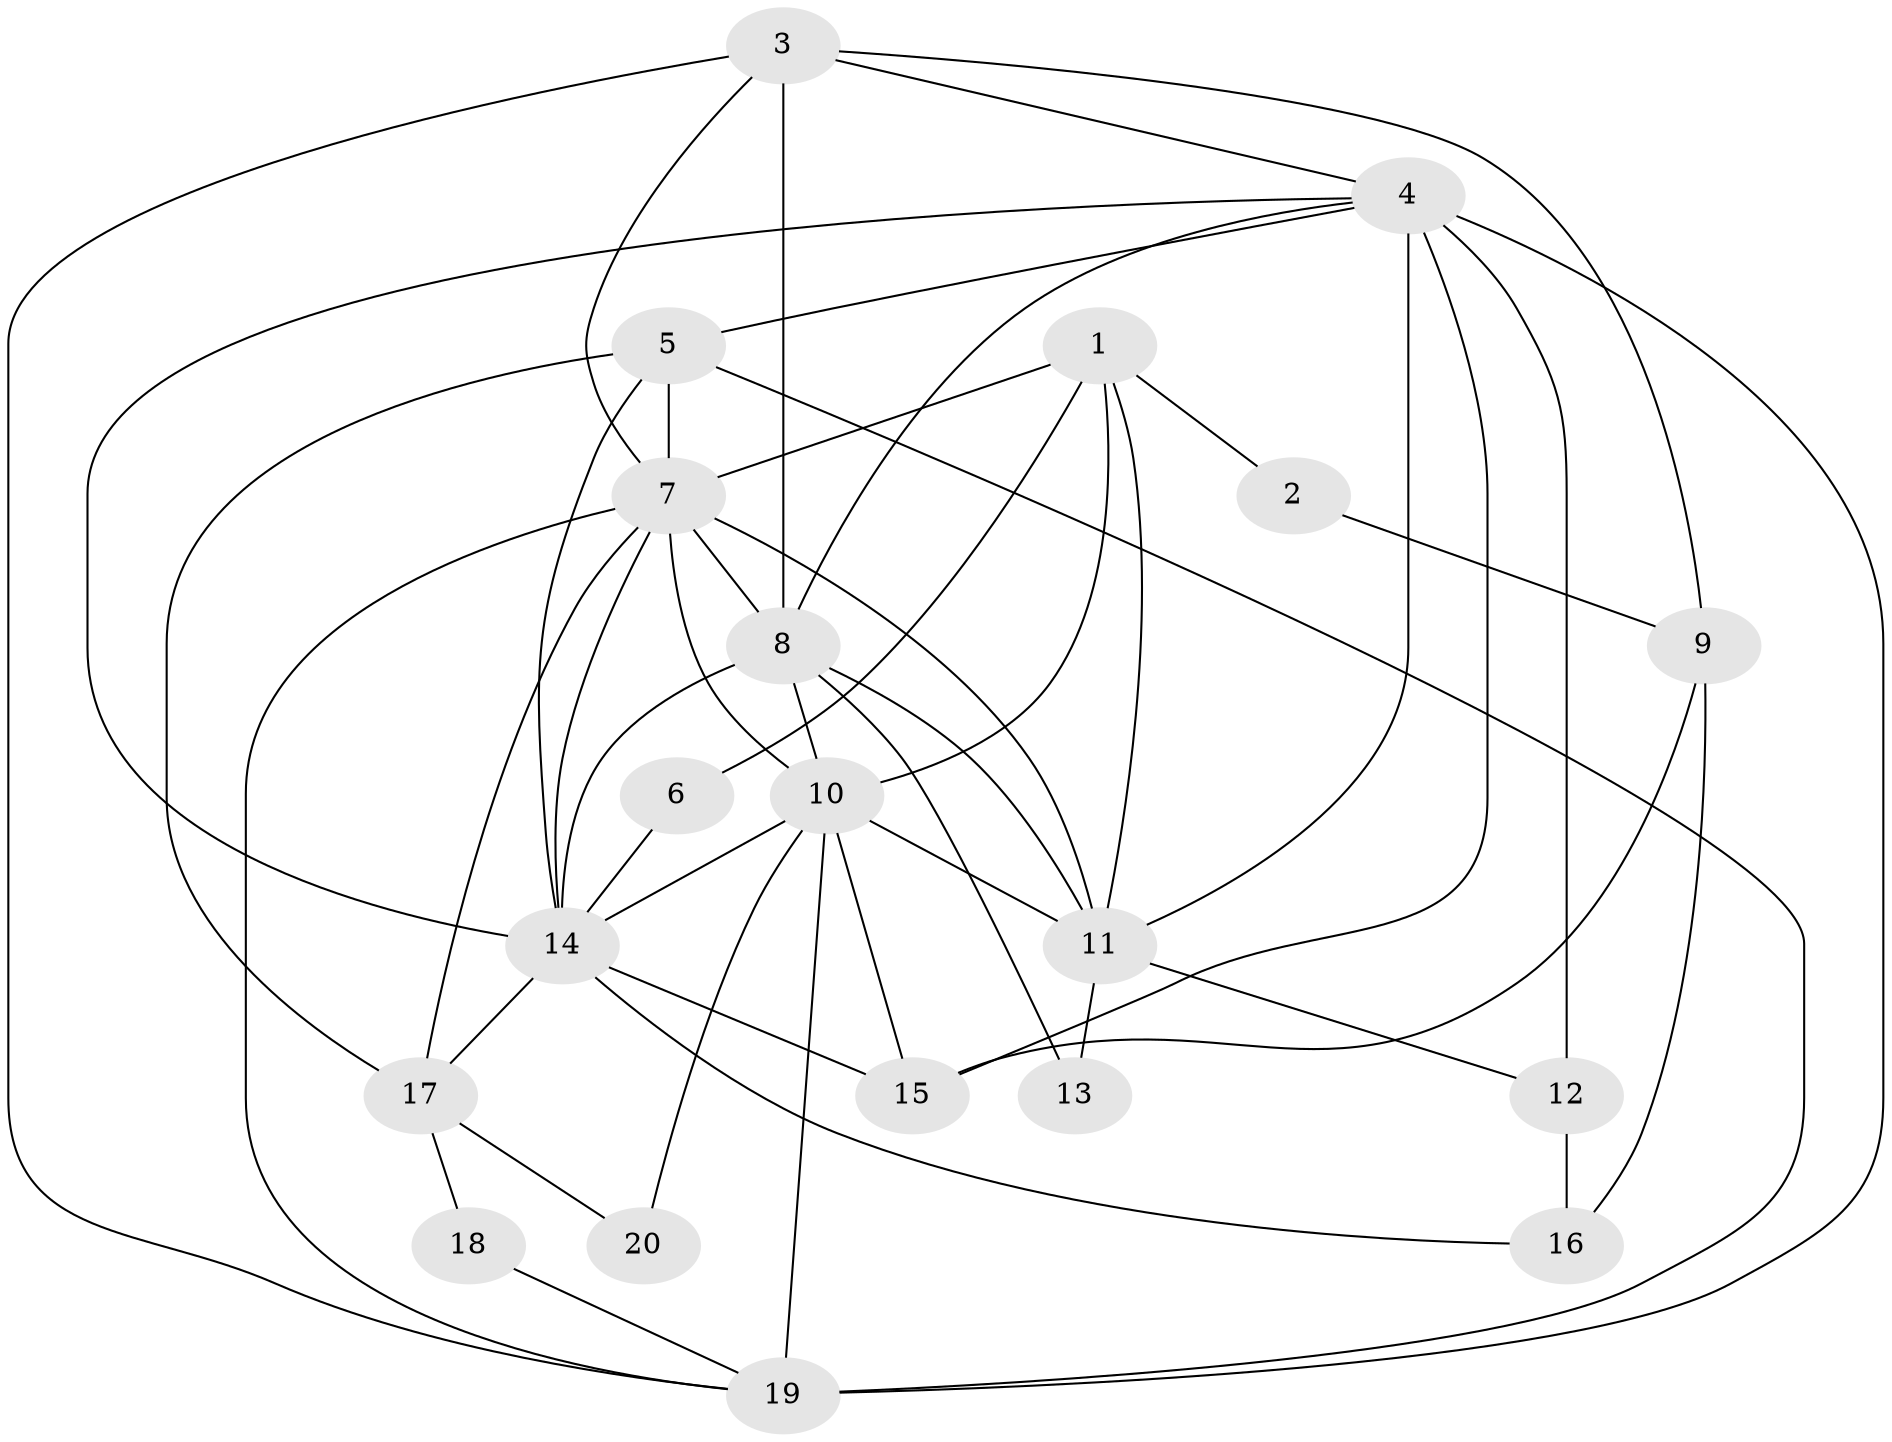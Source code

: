 // original degree distribution, {5: 0.2, 2: 0.14, 3: 0.3, 6: 0.16, 4: 0.18, 7: 0.02}
// Generated by graph-tools (version 1.1) at 2025/50/03/04/25 22:50:47]
// undirected, 20 vertices, 49 edges
graph export_dot {
  node [color=gray90,style=filled];
  1;
  2;
  3;
  4;
  5;
  6;
  7;
  8;
  9;
  10;
  11;
  12;
  13;
  14;
  15;
  16;
  17;
  18;
  19;
  20;
  1 -- 2 [weight=1.0];
  1 -- 6 [weight=1.0];
  1 -- 7 [weight=1.0];
  1 -- 10 [weight=1.0];
  1 -- 11 [weight=1.0];
  2 -- 9 [weight=1.0];
  3 -- 4 [weight=1.0];
  3 -- 7 [weight=2.0];
  3 -- 8 [weight=4.0];
  3 -- 9 [weight=1.0];
  3 -- 19 [weight=1.0];
  4 -- 5 [weight=1.0];
  4 -- 8 [weight=1.0];
  4 -- 11 [weight=2.0];
  4 -- 12 [weight=2.0];
  4 -- 14 [weight=1.0];
  4 -- 15 [weight=1.0];
  4 -- 19 [weight=1.0];
  5 -- 7 [weight=1.0];
  5 -- 14 [weight=1.0];
  5 -- 17 [weight=2.0];
  5 -- 19 [weight=1.0];
  6 -- 14 [weight=1.0];
  7 -- 8 [weight=3.0];
  7 -- 10 [weight=1.0];
  7 -- 11 [weight=3.0];
  7 -- 14 [weight=1.0];
  7 -- 17 [weight=1.0];
  7 -- 19 [weight=1.0];
  8 -- 10 [weight=1.0];
  8 -- 11 [weight=2.0];
  8 -- 13 [weight=1.0];
  8 -- 14 [weight=1.0];
  9 -- 15 [weight=1.0];
  9 -- 16 [weight=1.0];
  10 -- 11 [weight=2.0];
  10 -- 14 [weight=1.0];
  10 -- 15 [weight=1.0];
  10 -- 19 [weight=2.0];
  10 -- 20 [weight=1.0];
  11 -- 12 [weight=1.0];
  11 -- 13 [weight=1.0];
  12 -- 16 [weight=1.0];
  14 -- 15 [weight=1.0];
  14 -- 16 [weight=1.0];
  14 -- 17 [weight=1.0];
  17 -- 18 [weight=1.0];
  17 -- 20 [weight=1.0];
  18 -- 19 [weight=1.0];
}
